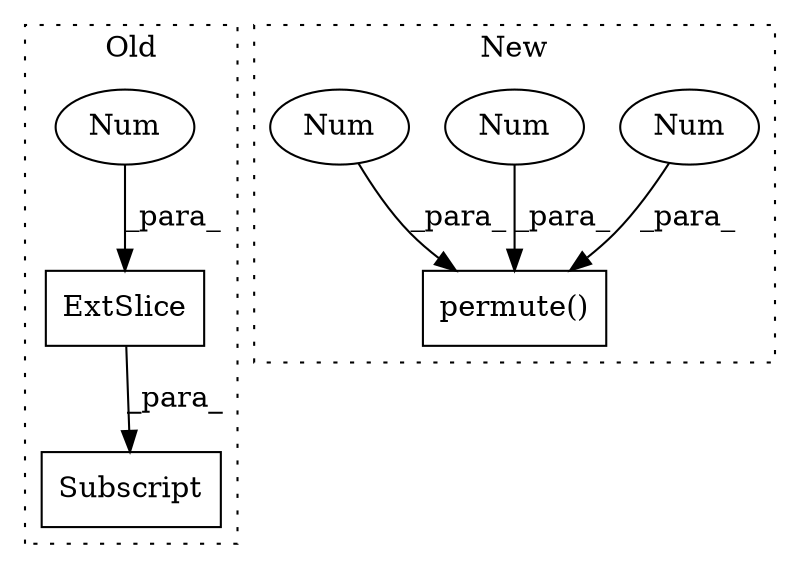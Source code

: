 digraph G {
subgraph cluster0 {
1 [label="ExtSlice" a="85" s="4129" l="3" shape="box"];
5 [label="Subscript" a="63" s="4129,0" l="12,0" shape="box"];
7 [label="Num" a="76" s="4139" l="1" shape="ellipse"];
label = "Old";
style="dotted";
}
subgraph cluster1 {
2 [label="permute()" a="75" s="4829,4916" l="74,1" shape="box"];
3 [label="Num" a="76" s="4909" l="1" shape="ellipse"];
4 [label="Num" a="76" s="4915" l="1" shape="ellipse"];
6 [label="Num" a="76" s="4903" l="1" shape="ellipse"];
label = "New";
style="dotted";
}
1 -> 5 [label="_para_"];
3 -> 2 [label="_para_"];
4 -> 2 [label="_para_"];
6 -> 2 [label="_para_"];
7 -> 1 [label="_para_"];
}